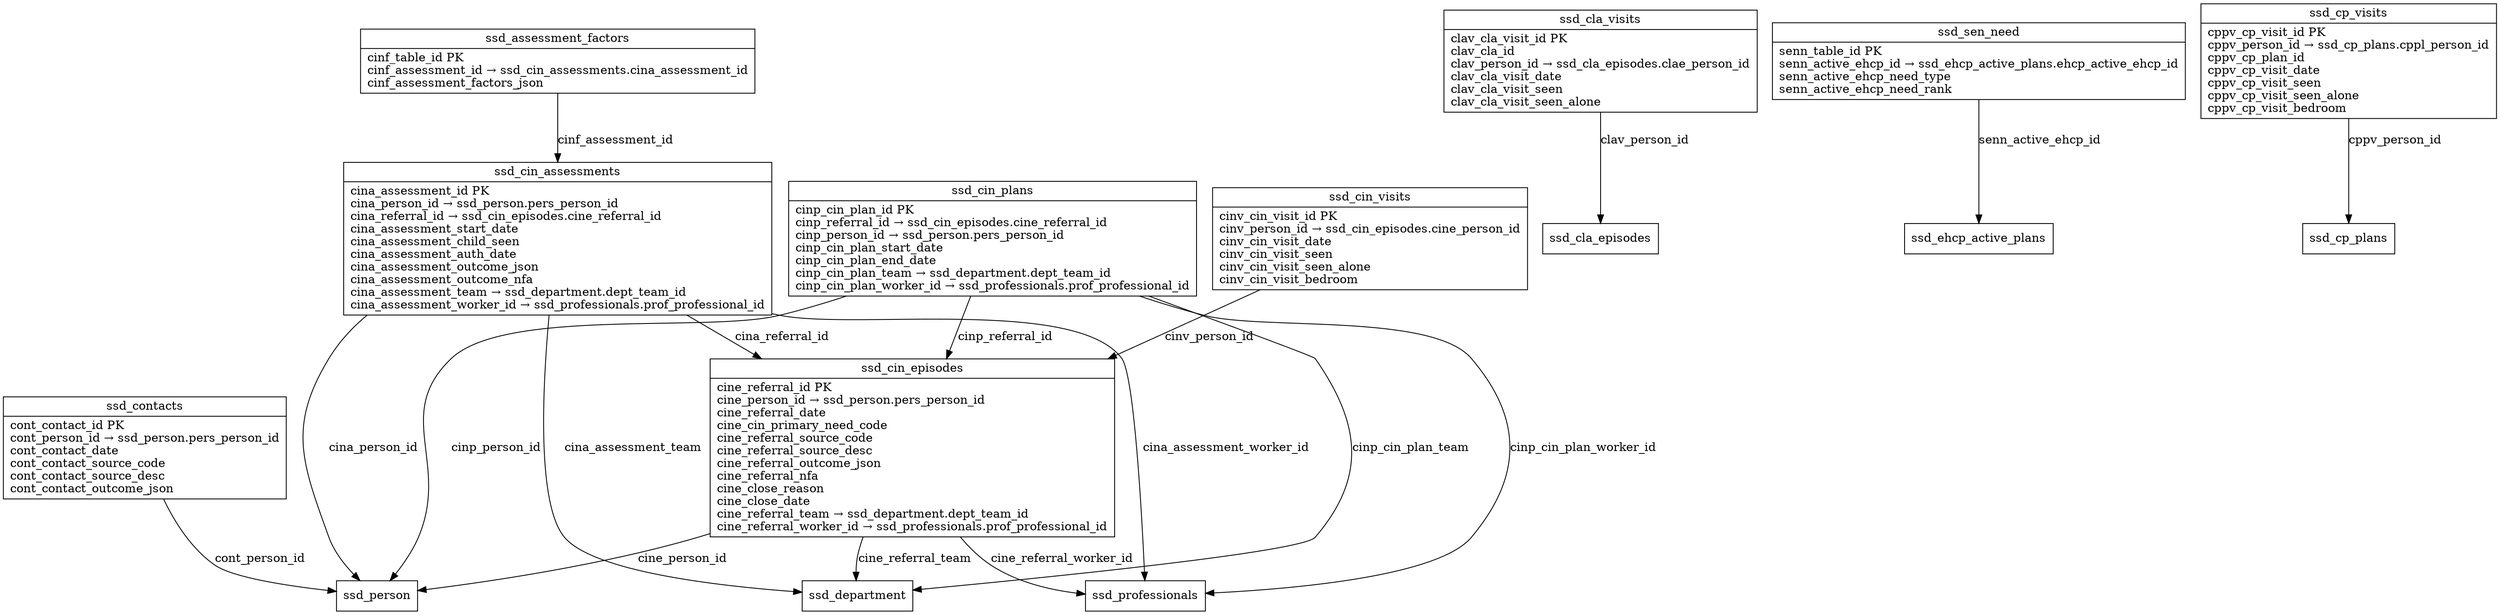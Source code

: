 digraph G {
  node [shape=record];
  ssd_assessment_factors [label="{ssd_assessment_factors|cinf_table_id PK\lcinf_assessment_id → ssd_cin_assessments.cina_assessment_id\lcinf_assessment_factors_json\l}"];
  ssd_cin_assessments [label="{ssd_cin_assessments|cina_assessment_id PK\lcina_person_id → ssd_person.pers_person_id\lcina_referral_id → ssd_cin_episodes.cine_referral_id\lcina_assessment_start_date\lcina_assessment_child_seen\lcina_assessment_auth_date\lcina_assessment_outcome_json\lcina_assessment_outcome_nfa\lcina_assessment_team → ssd_department.dept_team_id\lcina_assessment_worker_id → ssd_professionals.prof_professional_id\l}"];
  ssd_cin_episodes [label="{ssd_cin_episodes|cine_referral_id PK\lcine_person_id → ssd_person.pers_person_id\lcine_referral_date\lcine_cin_primary_need_code\lcine_referral_source_code\lcine_referral_source_desc\lcine_referral_outcome_json\lcine_referral_nfa\lcine_close_reason\lcine_close_date\lcine_referral_team → ssd_department.dept_team_id\lcine_referral_worker_id → ssd_professionals.prof_professional_id\l}"];
  ssd_cla_visits [label="{ssd_cla_visits|clav_cla_visit_id PK\lclav_cla_id\lclav_person_id → ssd_cla_episodes.clae_person_id\lclav_cla_visit_date\lclav_cla_visit_seen\lclav_cla_visit_seen_alone\l}"];
  ssd_cin_visits [label="{ssd_cin_visits|cinv_cin_visit_id PK\lcinv_person_id → ssd_cin_episodes.cine_person_id\lcinv_cin_visit_date\lcinv_cin_visit_seen\lcinv_cin_visit_seen_alone\lcinv_cin_visit_bedroom\l}"];
  ssd_contacts [label="{ssd_contacts|cont_contact_id PK\lcont_person_id → ssd_person.pers_person_id\lcont_contact_date\lcont_contact_source_code\lcont_contact_source_desc\lcont_contact_outcome_json\l}"];
  ssd_sen_need [label="{ssd_sen_need|senn_table_id PK\lsenn_active_ehcp_id → ssd_ehcp_active_plans.ehcp_active_ehcp_id\lsenn_active_ehcp_need_type\lsenn_active_ehcp_need_rank\l}"];
  ssd_cp_visits [label="{ssd_cp_visits|cppv_cp_visit_id PK\lcppv_person_id → ssd_cp_plans.cppl_person_id\lcppv_cp_plan_id\lcppv_cp_visit_date\lcppv_cp_visit_seen\lcppv_cp_visit_seen_alone\lcppv_cp_visit_bedroom\l}"];
  ssd_cin_plans [label="{ssd_cin_plans|cinp_cin_plan_id PK\lcinp_referral_id → ssd_cin_episodes.cine_referral_id\lcinp_person_id → ssd_person.pers_person_id\lcinp_cin_plan_start_date\lcinp_cin_plan_end_date\lcinp_cin_plan_team → ssd_department.dept_team_id\lcinp_cin_plan_worker_id → ssd_professionals.prof_professional_id\l}"];
  ssd_assessment_factors -> ssd_cin_assessments [label="cinf_assessment_id"];
  ssd_cin_assessments -> ssd_person [label="cina_person_id"];
  ssd_cin_assessments -> ssd_cin_episodes [label="cina_referral_id"];
  ssd_cin_assessments -> ssd_department [label="cina_assessment_team"];
  ssd_cin_assessments -> ssd_professionals [label="cina_assessment_worker_id"];
  ssd_cin_episodes -> ssd_person [label="cine_person_id"];
  ssd_cin_episodes -> ssd_department [label="cine_referral_team"];
  ssd_cin_episodes -> ssd_professionals [label="cine_referral_worker_id"];
  ssd_cla_visits -> ssd_cla_episodes [label="clav_person_id"];
  ssd_cin_visits -> ssd_cin_episodes [label="cinv_person_id"];
  ssd_contacts -> ssd_person [label="cont_person_id"];
  ssd_sen_need -> ssd_ehcp_active_plans [label="senn_active_ehcp_id"];
  ssd_cp_visits -> ssd_cp_plans [label="cppv_person_id"];
  ssd_cin_plans -> ssd_cin_episodes [label="cinp_referral_id"];
  ssd_cin_plans -> ssd_person [label="cinp_person_id"];
  ssd_cin_plans -> ssd_department [label="cinp_cin_plan_team"];
  ssd_cin_plans -> ssd_professionals [label="cinp_cin_plan_worker_id"];
}